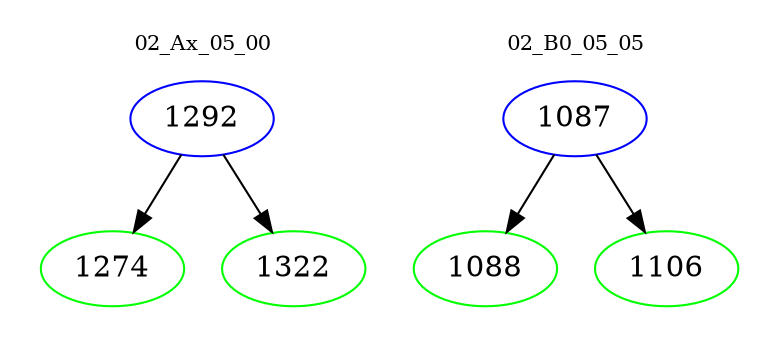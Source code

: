 digraph{
subgraph cluster_0 {
color = white
label = "02_Ax_05_00";
fontsize=10;
T0_1292 [label="1292", color="blue"]
T0_1292 -> T0_1274 [color="black"]
T0_1274 [label="1274", color="green"]
T0_1292 -> T0_1322 [color="black"]
T0_1322 [label="1322", color="green"]
}
subgraph cluster_1 {
color = white
label = "02_B0_05_05";
fontsize=10;
T1_1087 [label="1087", color="blue"]
T1_1087 -> T1_1088 [color="black"]
T1_1088 [label="1088", color="green"]
T1_1087 -> T1_1106 [color="black"]
T1_1106 [label="1106", color="green"]
}
}
